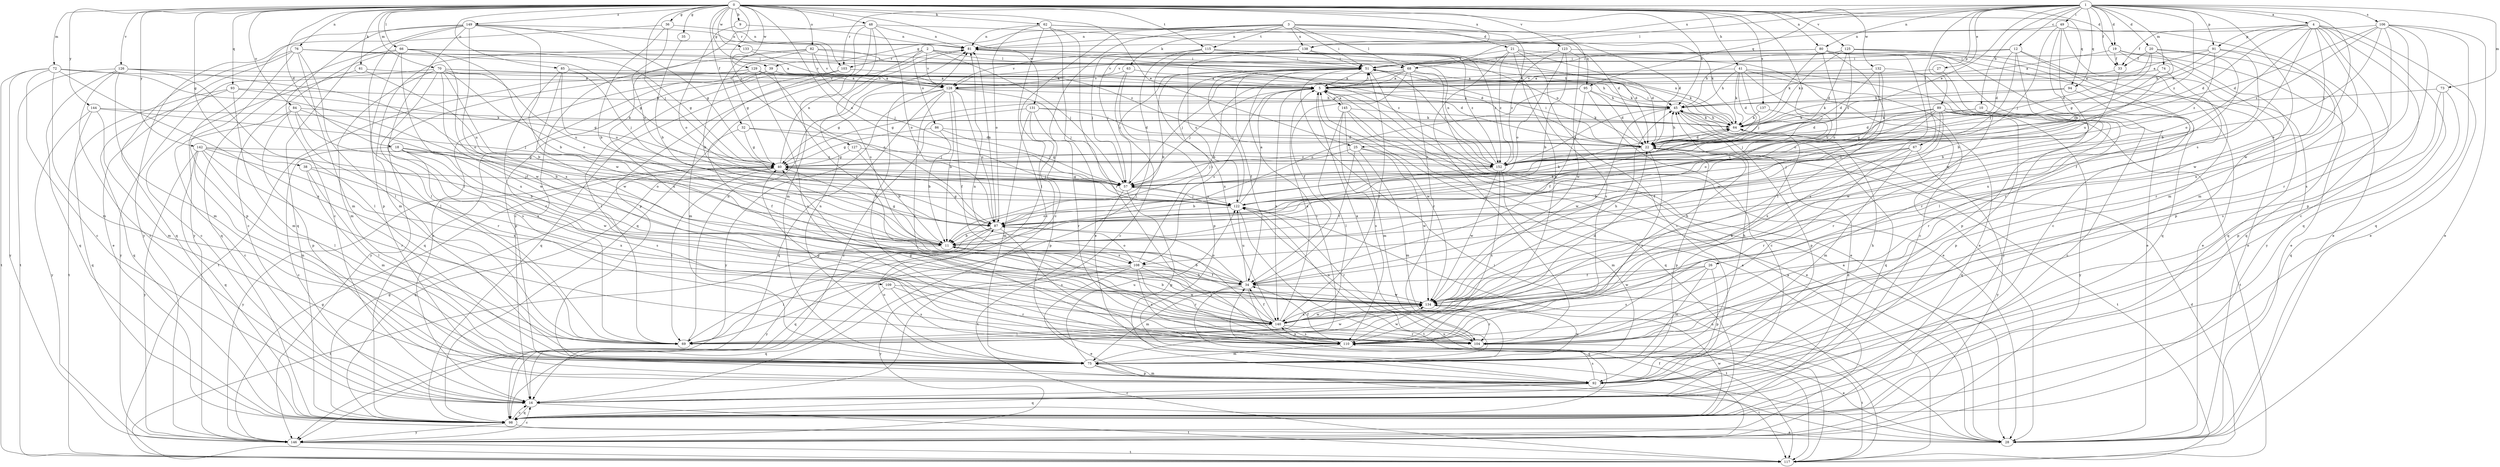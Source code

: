 strict digraph  {
0;
1;
2;
3;
4;
5;
9;
10;
11;
12;
16;
18;
19;
20;
21;
22;
25;
26;
27;
28;
32;
33;
34;
35;
36;
38;
39;
40;
41;
45;
48;
49;
51;
57;
61;
62;
63;
64;
66;
67;
68;
69;
70;
72;
73;
74;
75;
76;
80;
81;
82;
84;
85;
86;
87;
89;
91;
92;
93;
94;
95;
98;
103;
104;
106;
108;
109;
110;
115;
117;
122;
123;
125;
126;
127;
128;
129;
131;
132;
133;
134;
137;
138;
140;
142;
144;
145;
146;
149;
152;
0 -> 9  [label=b];
0 -> 18  [label=d];
0 -> 19  [label=d];
0 -> 25  [label=e];
0 -> 32  [label=f];
0 -> 35  [label=g];
0 -> 36  [label=g];
0 -> 38  [label=g];
0 -> 39  [label=g];
0 -> 41  [label=h];
0 -> 45  [label=h];
0 -> 48  [label=i];
0 -> 57  [label=j];
0 -> 61  [label=k];
0 -> 62  [label=k];
0 -> 66  [label=l];
0 -> 70  [label=m];
0 -> 72  [label=m];
0 -> 76  [label=n];
0 -> 80  [label=n];
0 -> 82  [label=o];
0 -> 84  [label=o];
0 -> 85  [label=o];
0 -> 93  [label=q];
0 -> 94  [label=q];
0 -> 103  [label=r];
0 -> 115  [label=t];
0 -> 122  [label=u];
0 -> 123  [label=v];
0 -> 125  [label=v];
0 -> 126  [label=v];
0 -> 127  [label=v];
0 -> 129  [label=w];
0 -> 131  [label=w];
0 -> 132  [label=w];
0 -> 133  [label=w];
0 -> 137  [label=x];
0 -> 138  [label=x];
0 -> 142  [label=y];
0 -> 144  [label=y];
0 -> 149  [label=z];
0 -> 152  [label=z];
1 -> 4  [label=a];
1 -> 10  [label=b];
1 -> 12  [label=c];
1 -> 19  [label=d];
1 -> 20  [label=d];
1 -> 25  [label=e];
1 -> 26  [label=e];
1 -> 27  [label=e];
1 -> 33  [label=f];
1 -> 49  [label=i];
1 -> 67  [label=l];
1 -> 68  [label=l];
1 -> 73  [label=m];
1 -> 74  [label=m];
1 -> 80  [label=n];
1 -> 89  [label=p];
1 -> 91  [label=p];
1 -> 94  [label=q];
1 -> 95  [label=q];
1 -> 103  [label=r];
1 -> 106  [label=s];
1 -> 134  [label=w];
1 -> 138  [label=x];
1 -> 152  [label=z];
2 -> 45  [label=h];
2 -> 57  [label=j];
2 -> 68  [label=l];
2 -> 86  [label=o];
2 -> 103  [label=r];
2 -> 108  [label=s];
2 -> 128  [label=v];
3 -> 16  [label=c];
3 -> 21  [label=d];
3 -> 39  [label=g];
3 -> 51  [label=i];
3 -> 63  [label=k];
3 -> 68  [label=l];
3 -> 69  [label=l];
3 -> 81  [label=n];
3 -> 95  [label=q];
3 -> 115  [label=t];
3 -> 138  [label=x];
3 -> 140  [label=x];
4 -> 16  [label=c];
4 -> 22  [label=d];
4 -> 28  [label=e];
4 -> 33  [label=f];
4 -> 64  [label=k];
4 -> 75  [label=m];
4 -> 87  [label=o];
4 -> 91  [label=p];
4 -> 92  [label=p];
4 -> 98  [label=q];
4 -> 108  [label=s];
4 -> 134  [label=w];
5 -> 45  [label=h];
5 -> 51  [label=i];
5 -> 57  [label=j];
5 -> 108  [label=s];
5 -> 134  [label=w];
5 -> 140  [label=x];
5 -> 145  [label=y];
9 -> 81  [label=n];
9 -> 87  [label=o];
10 -> 16  [label=c];
10 -> 22  [label=d];
10 -> 64  [label=k];
10 -> 104  [label=r];
11 -> 40  [label=g];
11 -> 108  [label=s];
11 -> 117  [label=t];
12 -> 11  [label=b];
12 -> 22  [label=d];
12 -> 51  [label=i];
12 -> 57  [label=j];
12 -> 104  [label=r];
12 -> 128  [label=v];
12 -> 146  [label=y];
16 -> 22  [label=d];
16 -> 98  [label=q];
16 -> 117  [label=t];
18 -> 16  [label=c];
18 -> 40  [label=g];
18 -> 87  [label=o];
18 -> 109  [label=s];
18 -> 110  [label=s];
18 -> 134  [label=w];
19 -> 5  [label=a];
19 -> 28  [label=e];
19 -> 33  [label=f];
19 -> 92  [label=p];
19 -> 98  [label=q];
20 -> 22  [label=d];
20 -> 33  [label=f];
20 -> 40  [label=g];
20 -> 98  [label=q];
20 -> 122  [label=u];
20 -> 140  [label=x];
21 -> 16  [label=c];
21 -> 22  [label=d];
21 -> 28  [label=e];
21 -> 51  [label=i];
21 -> 104  [label=r];
21 -> 110  [label=s];
21 -> 152  [label=z];
22 -> 40  [label=g];
22 -> 45  [label=h];
22 -> 51  [label=i];
22 -> 81  [label=n];
22 -> 92  [label=p];
22 -> 110  [label=s];
22 -> 117  [label=t];
25 -> 34  [label=f];
25 -> 57  [label=j];
25 -> 75  [label=m];
25 -> 134  [label=w];
25 -> 152  [label=z];
26 -> 34  [label=f];
26 -> 75  [label=m];
26 -> 92  [label=p];
26 -> 110  [label=s];
26 -> 134  [label=w];
27 -> 5  [label=a];
27 -> 104  [label=r];
28 -> 5  [label=a];
28 -> 122  [label=u];
32 -> 22  [label=d];
32 -> 34  [label=f];
32 -> 40  [label=g];
32 -> 57  [label=j];
33 -> 11  [label=b];
33 -> 128  [label=v];
34 -> 11  [label=b];
34 -> 75  [label=m];
34 -> 87  [label=o];
34 -> 98  [label=q];
34 -> 117  [label=t];
34 -> 122  [label=u];
34 -> 134  [label=w];
35 -> 11  [label=b];
36 -> 11  [label=b];
36 -> 81  [label=n];
36 -> 122  [label=u];
36 -> 146  [label=y];
38 -> 57  [label=j];
38 -> 69  [label=l];
38 -> 75  [label=m];
38 -> 140  [label=x];
39 -> 5  [label=a];
39 -> 34  [label=f];
39 -> 92  [label=p];
39 -> 98  [label=q];
40 -> 57  [label=j];
40 -> 69  [label=l];
40 -> 81  [label=n];
40 -> 98  [label=q];
40 -> 146  [label=y];
41 -> 5  [label=a];
41 -> 16  [label=c];
41 -> 22  [label=d];
41 -> 45  [label=h];
41 -> 57  [label=j];
41 -> 64  [label=k];
41 -> 122  [label=u];
41 -> 146  [label=y];
45 -> 64  [label=k];
45 -> 92  [label=p];
45 -> 98  [label=q];
45 -> 134  [label=w];
45 -> 152  [label=z];
48 -> 16  [label=c];
48 -> 22  [label=d];
48 -> 75  [label=m];
48 -> 81  [label=n];
48 -> 87  [label=o];
48 -> 92  [label=p];
48 -> 98  [label=q];
49 -> 28  [label=e];
49 -> 57  [label=j];
49 -> 75  [label=m];
49 -> 81  [label=n];
49 -> 122  [label=u];
49 -> 134  [label=w];
51 -> 5  [label=a];
51 -> 11  [label=b];
51 -> 28  [label=e];
51 -> 34  [label=f];
57 -> 40  [label=g];
57 -> 51  [label=i];
57 -> 92  [label=p];
57 -> 117  [label=t];
57 -> 122  [label=u];
61 -> 16  [label=c];
61 -> 122  [label=u];
61 -> 128  [label=v];
62 -> 16  [label=c];
62 -> 22  [label=d];
62 -> 28  [label=e];
62 -> 64  [label=k];
62 -> 81  [label=n];
62 -> 87  [label=o];
62 -> 104  [label=r];
63 -> 16  [label=c];
63 -> 22  [label=d];
63 -> 92  [label=p];
63 -> 128  [label=v];
64 -> 22  [label=d];
64 -> 45  [label=h];
64 -> 51  [label=i];
64 -> 81  [label=n];
64 -> 98  [label=q];
66 -> 11  [label=b];
66 -> 16  [label=c];
66 -> 40  [label=g];
66 -> 51  [label=i];
66 -> 69  [label=l];
66 -> 98  [label=q];
66 -> 134  [label=w];
66 -> 140  [label=x];
67 -> 11  [label=b];
67 -> 57  [label=j];
67 -> 75  [label=m];
67 -> 104  [label=r];
67 -> 146  [label=y];
67 -> 152  [label=z];
68 -> 5  [label=a];
68 -> 11  [label=b];
68 -> 28  [label=e];
68 -> 34  [label=f];
68 -> 57  [label=j];
68 -> 64  [label=k];
68 -> 104  [label=r];
69 -> 81  [label=n];
69 -> 134  [label=w];
70 -> 5  [label=a];
70 -> 11  [label=b];
70 -> 69  [label=l];
70 -> 75  [label=m];
70 -> 87  [label=o];
70 -> 122  [label=u];
70 -> 128  [label=v];
70 -> 134  [label=w];
70 -> 146  [label=y];
72 -> 5  [label=a];
72 -> 16  [label=c];
72 -> 34  [label=f];
72 -> 75  [label=m];
72 -> 117  [label=t];
72 -> 140  [label=x];
72 -> 146  [label=y];
73 -> 45  [label=h];
73 -> 92  [label=p];
73 -> 98  [label=q];
73 -> 110  [label=s];
74 -> 5  [label=a];
74 -> 69  [label=l];
74 -> 152  [label=z];
75 -> 45  [label=h];
75 -> 51  [label=i];
75 -> 81  [label=n];
75 -> 87  [label=o];
75 -> 92  [label=p];
75 -> 117  [label=t];
75 -> 122  [label=u];
75 -> 134  [label=w];
76 -> 5  [label=a];
76 -> 28  [label=e];
76 -> 40  [label=g];
76 -> 51  [label=i];
76 -> 69  [label=l];
76 -> 75  [label=m];
76 -> 92  [label=p];
76 -> 98  [label=q];
80 -> 28  [label=e];
80 -> 51  [label=i];
80 -> 64  [label=k];
80 -> 69  [label=l];
80 -> 87  [label=o];
80 -> 110  [label=s];
80 -> 128  [label=v];
81 -> 51  [label=i];
81 -> 152  [label=z];
82 -> 11  [label=b];
82 -> 22  [label=d];
82 -> 40  [label=g];
82 -> 51  [label=i];
82 -> 57  [label=j];
82 -> 128  [label=v];
82 -> 140  [label=x];
84 -> 11  [label=b];
84 -> 16  [label=c];
84 -> 64  [label=k];
84 -> 92  [label=p];
84 -> 104  [label=r];
84 -> 140  [label=x];
85 -> 57  [label=j];
85 -> 104  [label=r];
85 -> 122  [label=u];
85 -> 128  [label=v];
85 -> 134  [label=w];
86 -> 11  [label=b];
86 -> 22  [label=d];
86 -> 40  [label=g];
86 -> 57  [label=j];
87 -> 11  [label=b];
87 -> 40  [label=g];
87 -> 64  [label=k];
87 -> 81  [label=n];
87 -> 98  [label=q];
87 -> 110  [label=s];
87 -> 146  [label=y];
89 -> 22  [label=d];
89 -> 34  [label=f];
89 -> 40  [label=g];
89 -> 64  [label=k];
89 -> 87  [label=o];
89 -> 92  [label=p];
89 -> 104  [label=r];
89 -> 117  [label=t];
89 -> 122  [label=u];
89 -> 140  [label=x];
89 -> 146  [label=y];
91 -> 5  [label=a];
91 -> 34  [label=f];
91 -> 45  [label=h];
91 -> 51  [label=i];
91 -> 104  [label=r];
91 -> 152  [label=z];
92 -> 16  [label=c];
92 -> 45  [label=h];
92 -> 75  [label=m];
92 -> 98  [label=q];
92 -> 110  [label=s];
93 -> 40  [label=g];
93 -> 45  [label=h];
93 -> 75  [label=m];
93 -> 98  [label=q];
93 -> 117  [label=t];
94 -> 45  [label=h];
94 -> 64  [label=k];
94 -> 134  [label=w];
95 -> 16  [label=c];
95 -> 22  [label=d];
95 -> 34  [label=f];
95 -> 40  [label=g];
95 -> 45  [label=h];
95 -> 87  [label=o];
98 -> 16  [label=c];
98 -> 28  [label=e];
98 -> 40  [label=g];
98 -> 134  [label=w];
98 -> 146  [label=y];
103 -> 5  [label=a];
103 -> 69  [label=l];
103 -> 75  [label=m];
103 -> 98  [label=q];
104 -> 5  [label=a];
104 -> 40  [label=g];
104 -> 117  [label=t];
104 -> 122  [label=u];
106 -> 11  [label=b];
106 -> 22  [label=d];
106 -> 28  [label=e];
106 -> 81  [label=n];
106 -> 98  [label=q];
106 -> 104  [label=r];
106 -> 110  [label=s];
106 -> 140  [label=x];
106 -> 152  [label=z];
108 -> 28  [label=e];
108 -> 34  [label=f];
108 -> 51  [label=i];
108 -> 69  [label=l];
108 -> 87  [label=o];
108 -> 104  [label=r];
108 -> 110  [label=s];
108 -> 140  [label=x];
108 -> 146  [label=y];
109 -> 98  [label=q];
109 -> 104  [label=r];
109 -> 110  [label=s];
109 -> 134  [label=w];
110 -> 28  [label=e];
110 -> 34  [label=f];
110 -> 40  [label=g];
110 -> 64  [label=k];
110 -> 75  [label=m];
110 -> 81  [label=n];
110 -> 134  [label=w];
110 -> 140  [label=x];
115 -> 22  [label=d];
115 -> 51  [label=i];
115 -> 57  [label=j];
115 -> 69  [label=l];
115 -> 140  [label=x];
115 -> 152  [label=z];
117 -> 5  [label=a];
117 -> 22  [label=d];
117 -> 51  [label=i];
117 -> 122  [label=u];
122 -> 5  [label=a];
122 -> 51  [label=i];
122 -> 57  [label=j];
122 -> 64  [label=k];
122 -> 87  [label=o];
122 -> 104  [label=r];
122 -> 117  [label=t];
123 -> 11  [label=b];
123 -> 28  [label=e];
123 -> 51  [label=i];
123 -> 87  [label=o];
123 -> 134  [label=w];
123 -> 152  [label=z];
125 -> 16  [label=c];
125 -> 22  [label=d];
125 -> 28  [label=e];
125 -> 45  [label=h];
125 -> 51  [label=i];
125 -> 64  [label=k];
125 -> 98  [label=q];
125 -> 152  [label=z];
126 -> 5  [label=a];
126 -> 16  [label=c];
126 -> 69  [label=l];
126 -> 75  [label=m];
126 -> 87  [label=o];
126 -> 98  [label=q];
126 -> 117  [label=t];
127 -> 11  [label=b];
127 -> 40  [label=g];
127 -> 152  [label=z];
128 -> 11  [label=b];
128 -> 34  [label=f];
128 -> 40  [label=g];
128 -> 45  [label=h];
128 -> 57  [label=j];
128 -> 87  [label=o];
128 -> 98  [label=q];
128 -> 110  [label=s];
128 -> 146  [label=y];
129 -> 5  [label=a];
129 -> 16  [label=c];
129 -> 45  [label=h];
129 -> 64  [label=k];
129 -> 87  [label=o];
129 -> 110  [label=s];
129 -> 117  [label=t];
129 -> 146  [label=y];
131 -> 16  [label=c];
131 -> 22  [label=d];
131 -> 64  [label=k];
131 -> 75  [label=m];
131 -> 92  [label=p];
131 -> 104  [label=r];
132 -> 22  [label=d];
132 -> 87  [label=o];
132 -> 92  [label=p];
132 -> 128  [label=v];
132 -> 134  [label=w];
133 -> 51  [label=i];
133 -> 75  [label=m];
133 -> 128  [label=v];
134 -> 11  [label=b];
134 -> 45  [label=h];
134 -> 104  [label=r];
134 -> 140  [label=x];
137 -> 57  [label=j];
137 -> 64  [label=k];
138 -> 51  [label=i];
138 -> 57  [label=j];
138 -> 122  [label=u];
138 -> 128  [label=v];
138 -> 152  [label=z];
140 -> 5  [label=a];
140 -> 11  [label=b];
140 -> 22  [label=d];
140 -> 34  [label=f];
140 -> 45  [label=h];
140 -> 51  [label=i];
140 -> 69  [label=l];
140 -> 81  [label=n];
140 -> 104  [label=r];
140 -> 110  [label=s];
140 -> 134  [label=w];
142 -> 11  [label=b];
142 -> 69  [label=l];
142 -> 75  [label=m];
142 -> 98  [label=q];
142 -> 104  [label=r];
142 -> 140  [label=x];
142 -> 146  [label=y];
142 -> 152  [label=z];
144 -> 57  [label=j];
144 -> 64  [label=k];
144 -> 75  [label=m];
144 -> 98  [label=q];
144 -> 146  [label=y];
145 -> 5  [label=a];
145 -> 28  [label=e];
145 -> 64  [label=k];
145 -> 69  [label=l];
145 -> 75  [label=m];
145 -> 98  [label=q];
145 -> 110  [label=s];
146 -> 5  [label=a];
146 -> 16  [label=c];
146 -> 34  [label=f];
146 -> 40  [label=g];
146 -> 117  [label=t];
149 -> 16  [label=c];
149 -> 40  [label=g];
149 -> 69  [label=l];
149 -> 81  [label=n];
149 -> 92  [label=p];
149 -> 98  [label=q];
149 -> 134  [label=w];
149 -> 140  [label=x];
149 -> 146  [label=y];
149 -> 152  [label=z];
152 -> 11  [label=b];
152 -> 51  [label=i];
152 -> 75  [label=m];
152 -> 81  [label=n];
152 -> 110  [label=s];
152 -> 134  [label=w];
}
